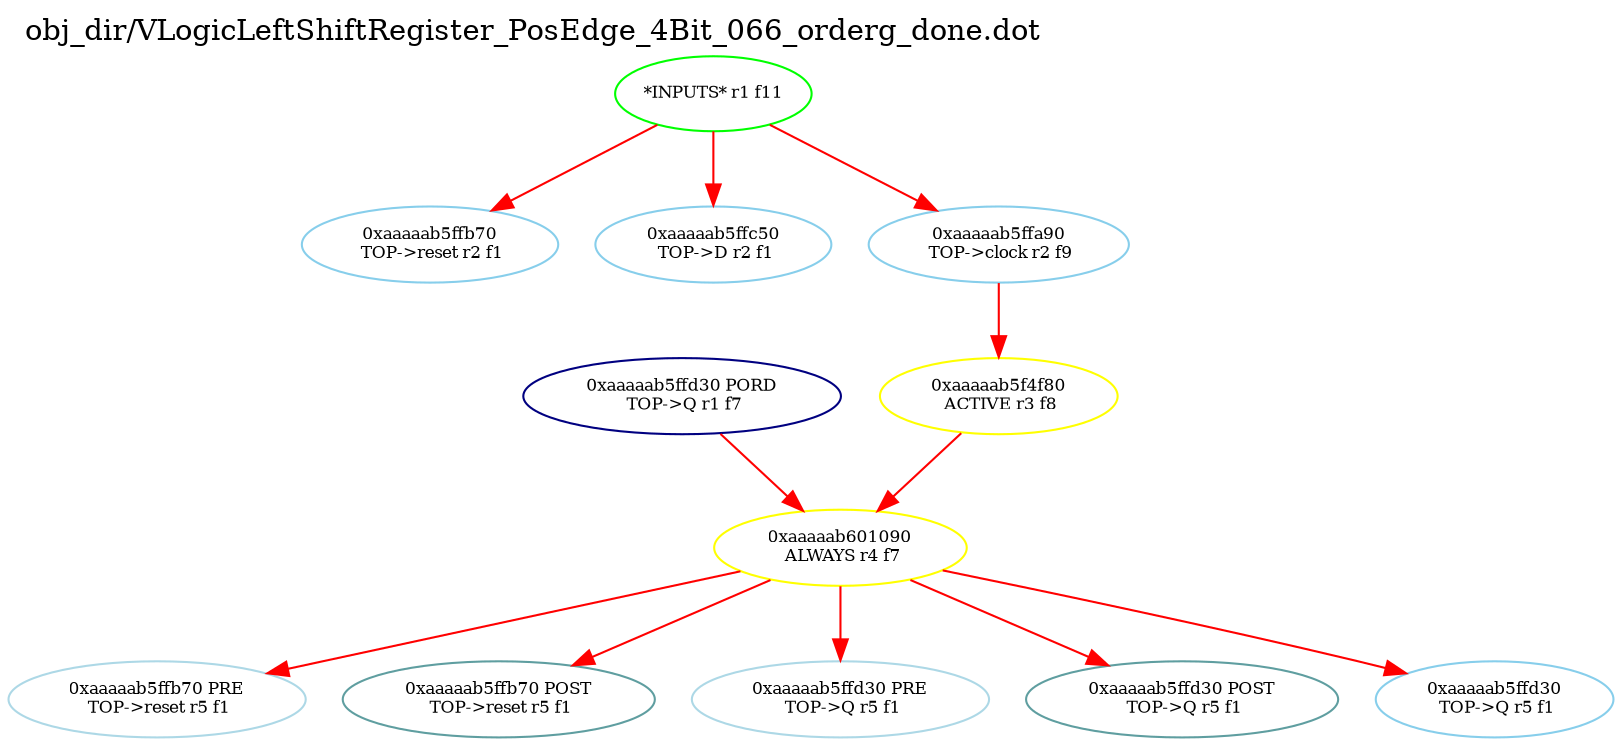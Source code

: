digraph v3graph {
	graph	[label="obj_dir/VLogicLeftShiftRegister_PosEdge_4Bit_066_orderg_done.dot",
		 labelloc=t, labeljust=l,
		 //size="7.5,10",
		 rankdir=TB];
	n0xaaaaab5ff8d0_0	[fontsize=8 label="0xaaaaab5ffd30 PORD\n TOP->Q r1 f7", color=NavyBlue];
	n1	[fontsize=8 label="*INPUTS* r1 f11", color=green];
	n0xaaaaab5ff8d0_2	[fontsize=8 label="0xaaaaab5ffb70\n TOP->reset r2 f1", color=skyblue];
	n0xaaaaab5ff8d0_3	[fontsize=8 label="0xaaaaab5ffc50\n TOP->D r2 f1", color=skyblue];
	n0xaaaaab5ff8d0_4	[fontsize=8 label="0xaaaaab5ffa90\n TOP->clock r2 f9", color=skyblue];
	n0xaaaaab5ff8d0_5	[fontsize=8 label="0xaaaaab5f4f80\n ACTIVE r3 f8", color=yellow];
	n0xaaaaab5ff8d0_6	[fontsize=8 label="0xaaaaab601090\n ALWAYS r4 f7", color=yellow];
	n0xaaaaab5ff8d0_7	[fontsize=8 label="0xaaaaab5ffb70 PRE\n TOP->reset r5 f1", color=lightblue];
	n0xaaaaab5ff8d0_8	[fontsize=8 label="0xaaaaab5ffb70 POST\n TOP->reset r5 f1", color=CadetBlue];
	n0xaaaaab5ff8d0_9	[fontsize=8 label="0xaaaaab5ffd30 PRE\n TOP->Q r5 f1", color=lightblue];
	n0xaaaaab5ff8d0_10	[fontsize=8 label="0xaaaaab5ffd30 POST\n TOP->Q r5 f1", color=CadetBlue];
	n0xaaaaab5ff8d0_11	[fontsize=8 label="0xaaaaab5ffd30\n TOP->Q r5 f1", color=skyblue];
	n0xaaaaab5ff8d0_0 -> n0xaaaaab5ff8d0_6 [fontsize=8 label="" weight=32 color=red];
	n1 -> n0xaaaaab5ff8d0_2 [fontsize=8 label="" weight=1 color=red];
	n1 -> n0xaaaaab5ff8d0_3 [fontsize=8 label="" weight=1 color=red];
	n1 -> n0xaaaaab5ff8d0_4 [fontsize=8 label="" weight=1 color=red];
	n0xaaaaab5ff8d0_4 -> n0xaaaaab5ff8d0_5 [fontsize=8 label="" weight=8 color=red];
	n0xaaaaab5ff8d0_5 -> n0xaaaaab5ff8d0_6 [fontsize=8 label="" weight=32 color=red];
	n0xaaaaab5ff8d0_6 -> n0xaaaaab5ff8d0_7 [fontsize=8 label="" weight=32 color=red];
	n0xaaaaab5ff8d0_6 -> n0xaaaaab5ff8d0_8 [fontsize=8 label="" weight=2 color=red];
	n0xaaaaab5ff8d0_6 -> n0xaaaaab5ff8d0_9 [fontsize=8 label="" weight=32 color=red];
	n0xaaaaab5ff8d0_6 -> n0xaaaaab5ff8d0_10 [fontsize=8 label="" weight=2 color=red];
	n0xaaaaab5ff8d0_6 -> n0xaaaaab5ff8d0_11 [fontsize=8 label="" weight=32 color=red];
}
